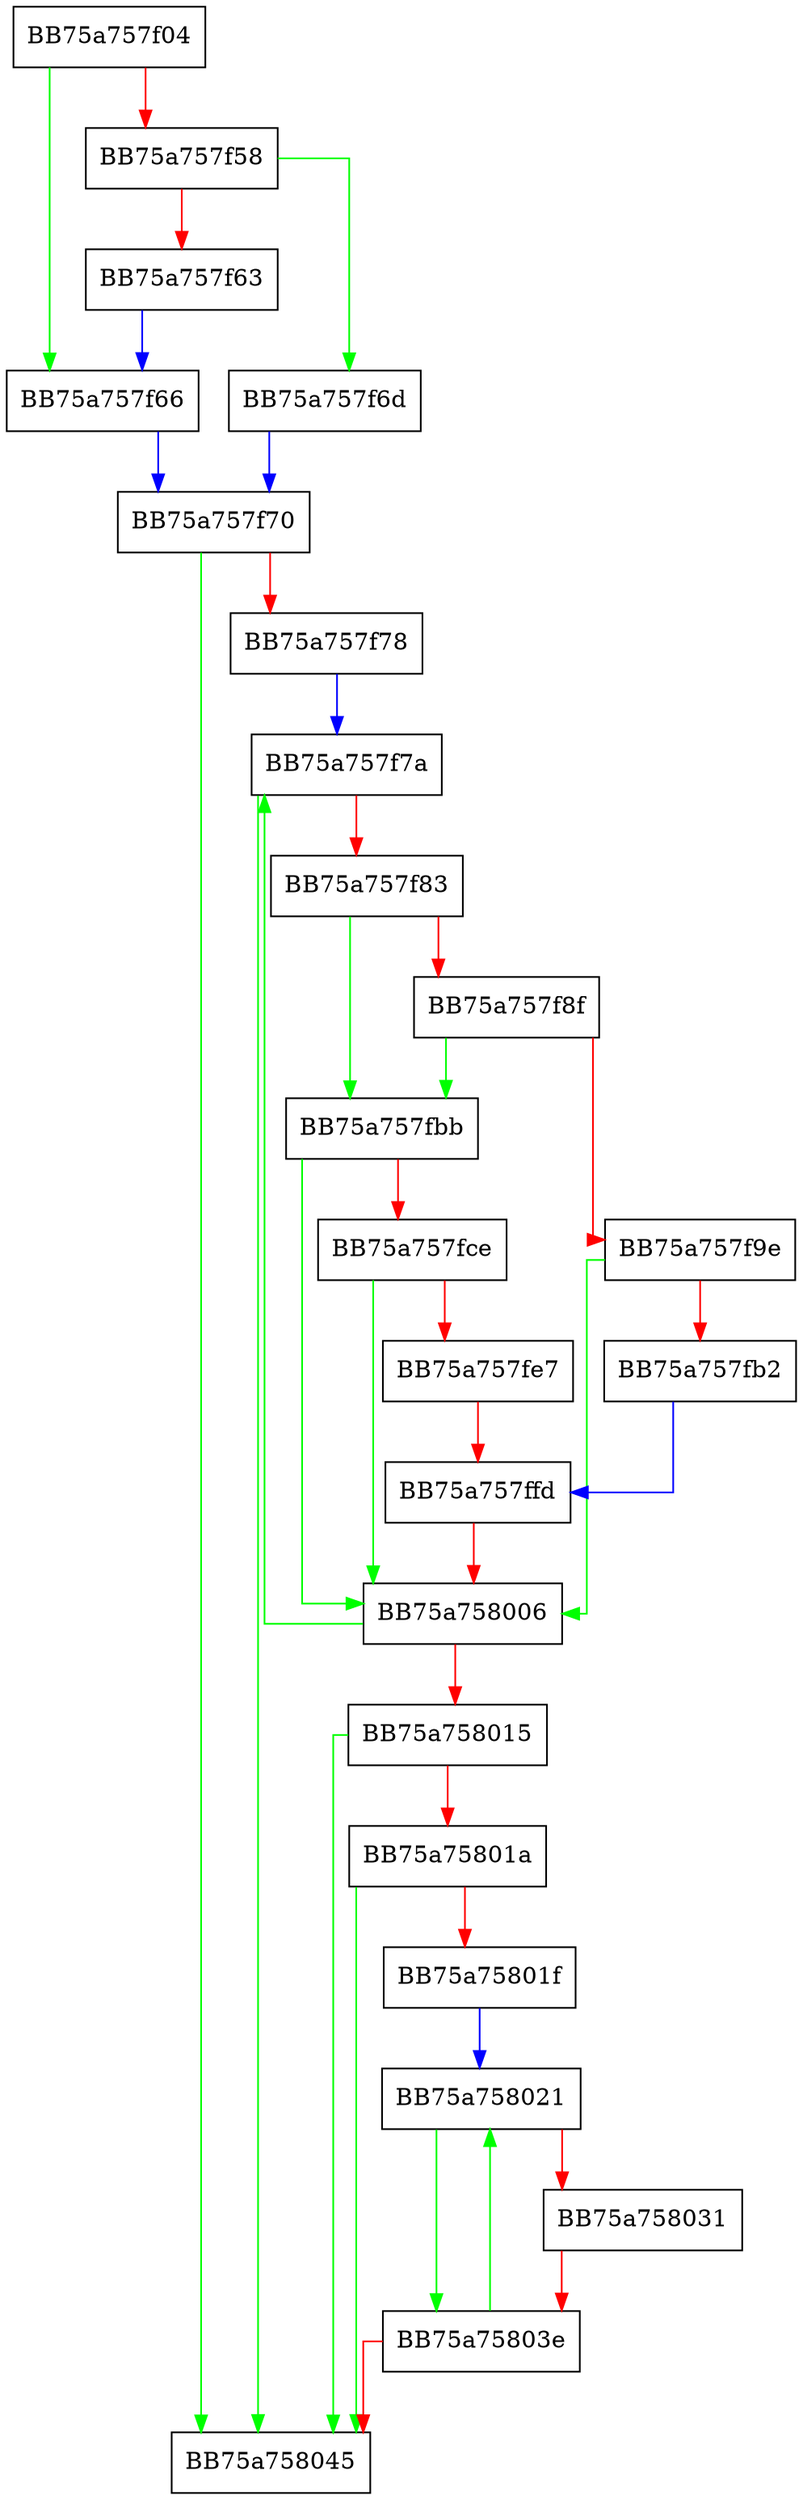 digraph pagerWriteLargeSector {
  node [shape="box"];
  graph [splines=ortho];
  BB75a757f04 -> BB75a757f66 [color="green"];
  BB75a757f04 -> BB75a757f58 [color="red"];
  BB75a757f58 -> BB75a757f6d [color="green"];
  BB75a757f58 -> BB75a757f63 [color="red"];
  BB75a757f63 -> BB75a757f66 [color="blue"];
  BB75a757f66 -> BB75a757f70 [color="blue"];
  BB75a757f6d -> BB75a757f70 [color="blue"];
  BB75a757f70 -> BB75a758045 [color="green"];
  BB75a757f70 -> BB75a757f78 [color="red"];
  BB75a757f78 -> BB75a757f7a [color="blue"];
  BB75a757f7a -> BB75a758045 [color="green"];
  BB75a757f7a -> BB75a757f83 [color="red"];
  BB75a757f83 -> BB75a757fbb [color="green"];
  BB75a757f83 -> BB75a757f8f [color="red"];
  BB75a757f8f -> BB75a757fbb [color="green"];
  BB75a757f8f -> BB75a757f9e [color="red"];
  BB75a757f9e -> BB75a758006 [color="green"];
  BB75a757f9e -> BB75a757fb2 [color="red"];
  BB75a757fb2 -> BB75a757ffd [color="blue"];
  BB75a757fbb -> BB75a758006 [color="green"];
  BB75a757fbb -> BB75a757fce [color="red"];
  BB75a757fce -> BB75a758006 [color="green"];
  BB75a757fce -> BB75a757fe7 [color="red"];
  BB75a757fe7 -> BB75a757ffd [color="red"];
  BB75a757ffd -> BB75a758006 [color="red"];
  BB75a758006 -> BB75a757f7a [color="green"];
  BB75a758006 -> BB75a758015 [color="red"];
  BB75a758015 -> BB75a758045 [color="green"];
  BB75a758015 -> BB75a75801a [color="red"];
  BB75a75801a -> BB75a758045 [color="green"];
  BB75a75801a -> BB75a75801f [color="red"];
  BB75a75801f -> BB75a758021 [color="blue"];
  BB75a758021 -> BB75a75803e [color="green"];
  BB75a758021 -> BB75a758031 [color="red"];
  BB75a758031 -> BB75a75803e [color="red"];
  BB75a75803e -> BB75a758021 [color="green"];
  BB75a75803e -> BB75a758045 [color="red"];
}